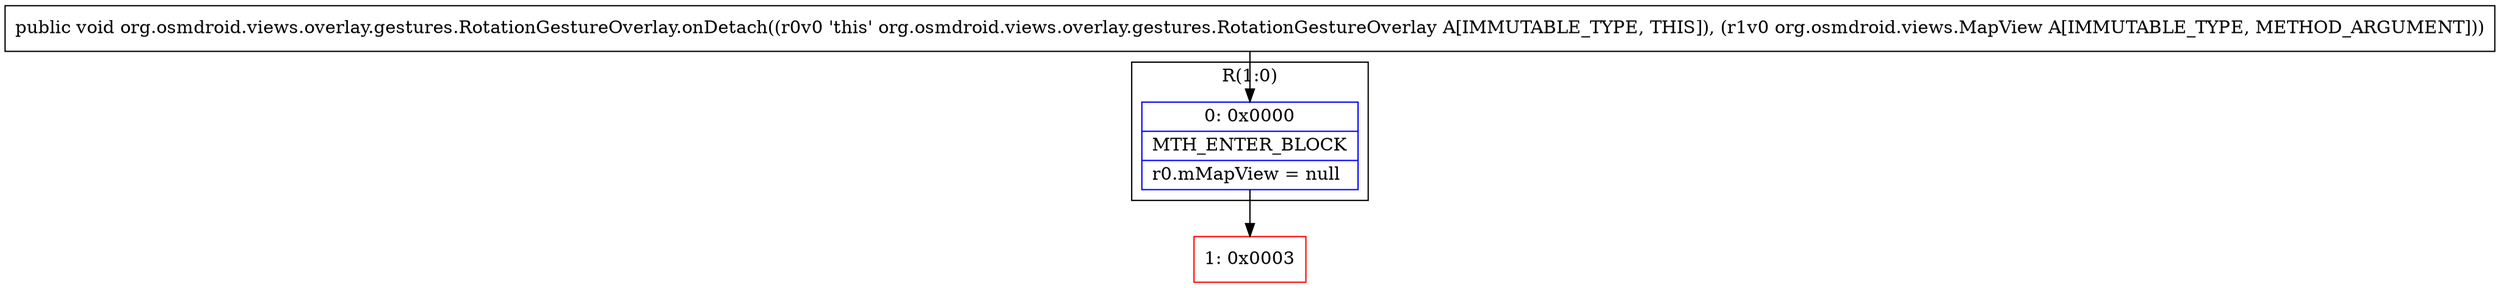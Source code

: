 digraph "CFG fororg.osmdroid.views.overlay.gestures.RotationGestureOverlay.onDetach(Lorg\/osmdroid\/views\/MapView;)V" {
subgraph cluster_Region_1881785794 {
label = "R(1:0)";
node [shape=record,color=blue];
Node_0 [shape=record,label="{0\:\ 0x0000|MTH_ENTER_BLOCK\l|r0.mMapView = null\l}"];
}
Node_1 [shape=record,color=red,label="{1\:\ 0x0003}"];
MethodNode[shape=record,label="{public void org.osmdroid.views.overlay.gestures.RotationGestureOverlay.onDetach((r0v0 'this' org.osmdroid.views.overlay.gestures.RotationGestureOverlay A[IMMUTABLE_TYPE, THIS]), (r1v0 org.osmdroid.views.MapView A[IMMUTABLE_TYPE, METHOD_ARGUMENT])) }"];
MethodNode -> Node_0;
Node_0 -> Node_1;
}

